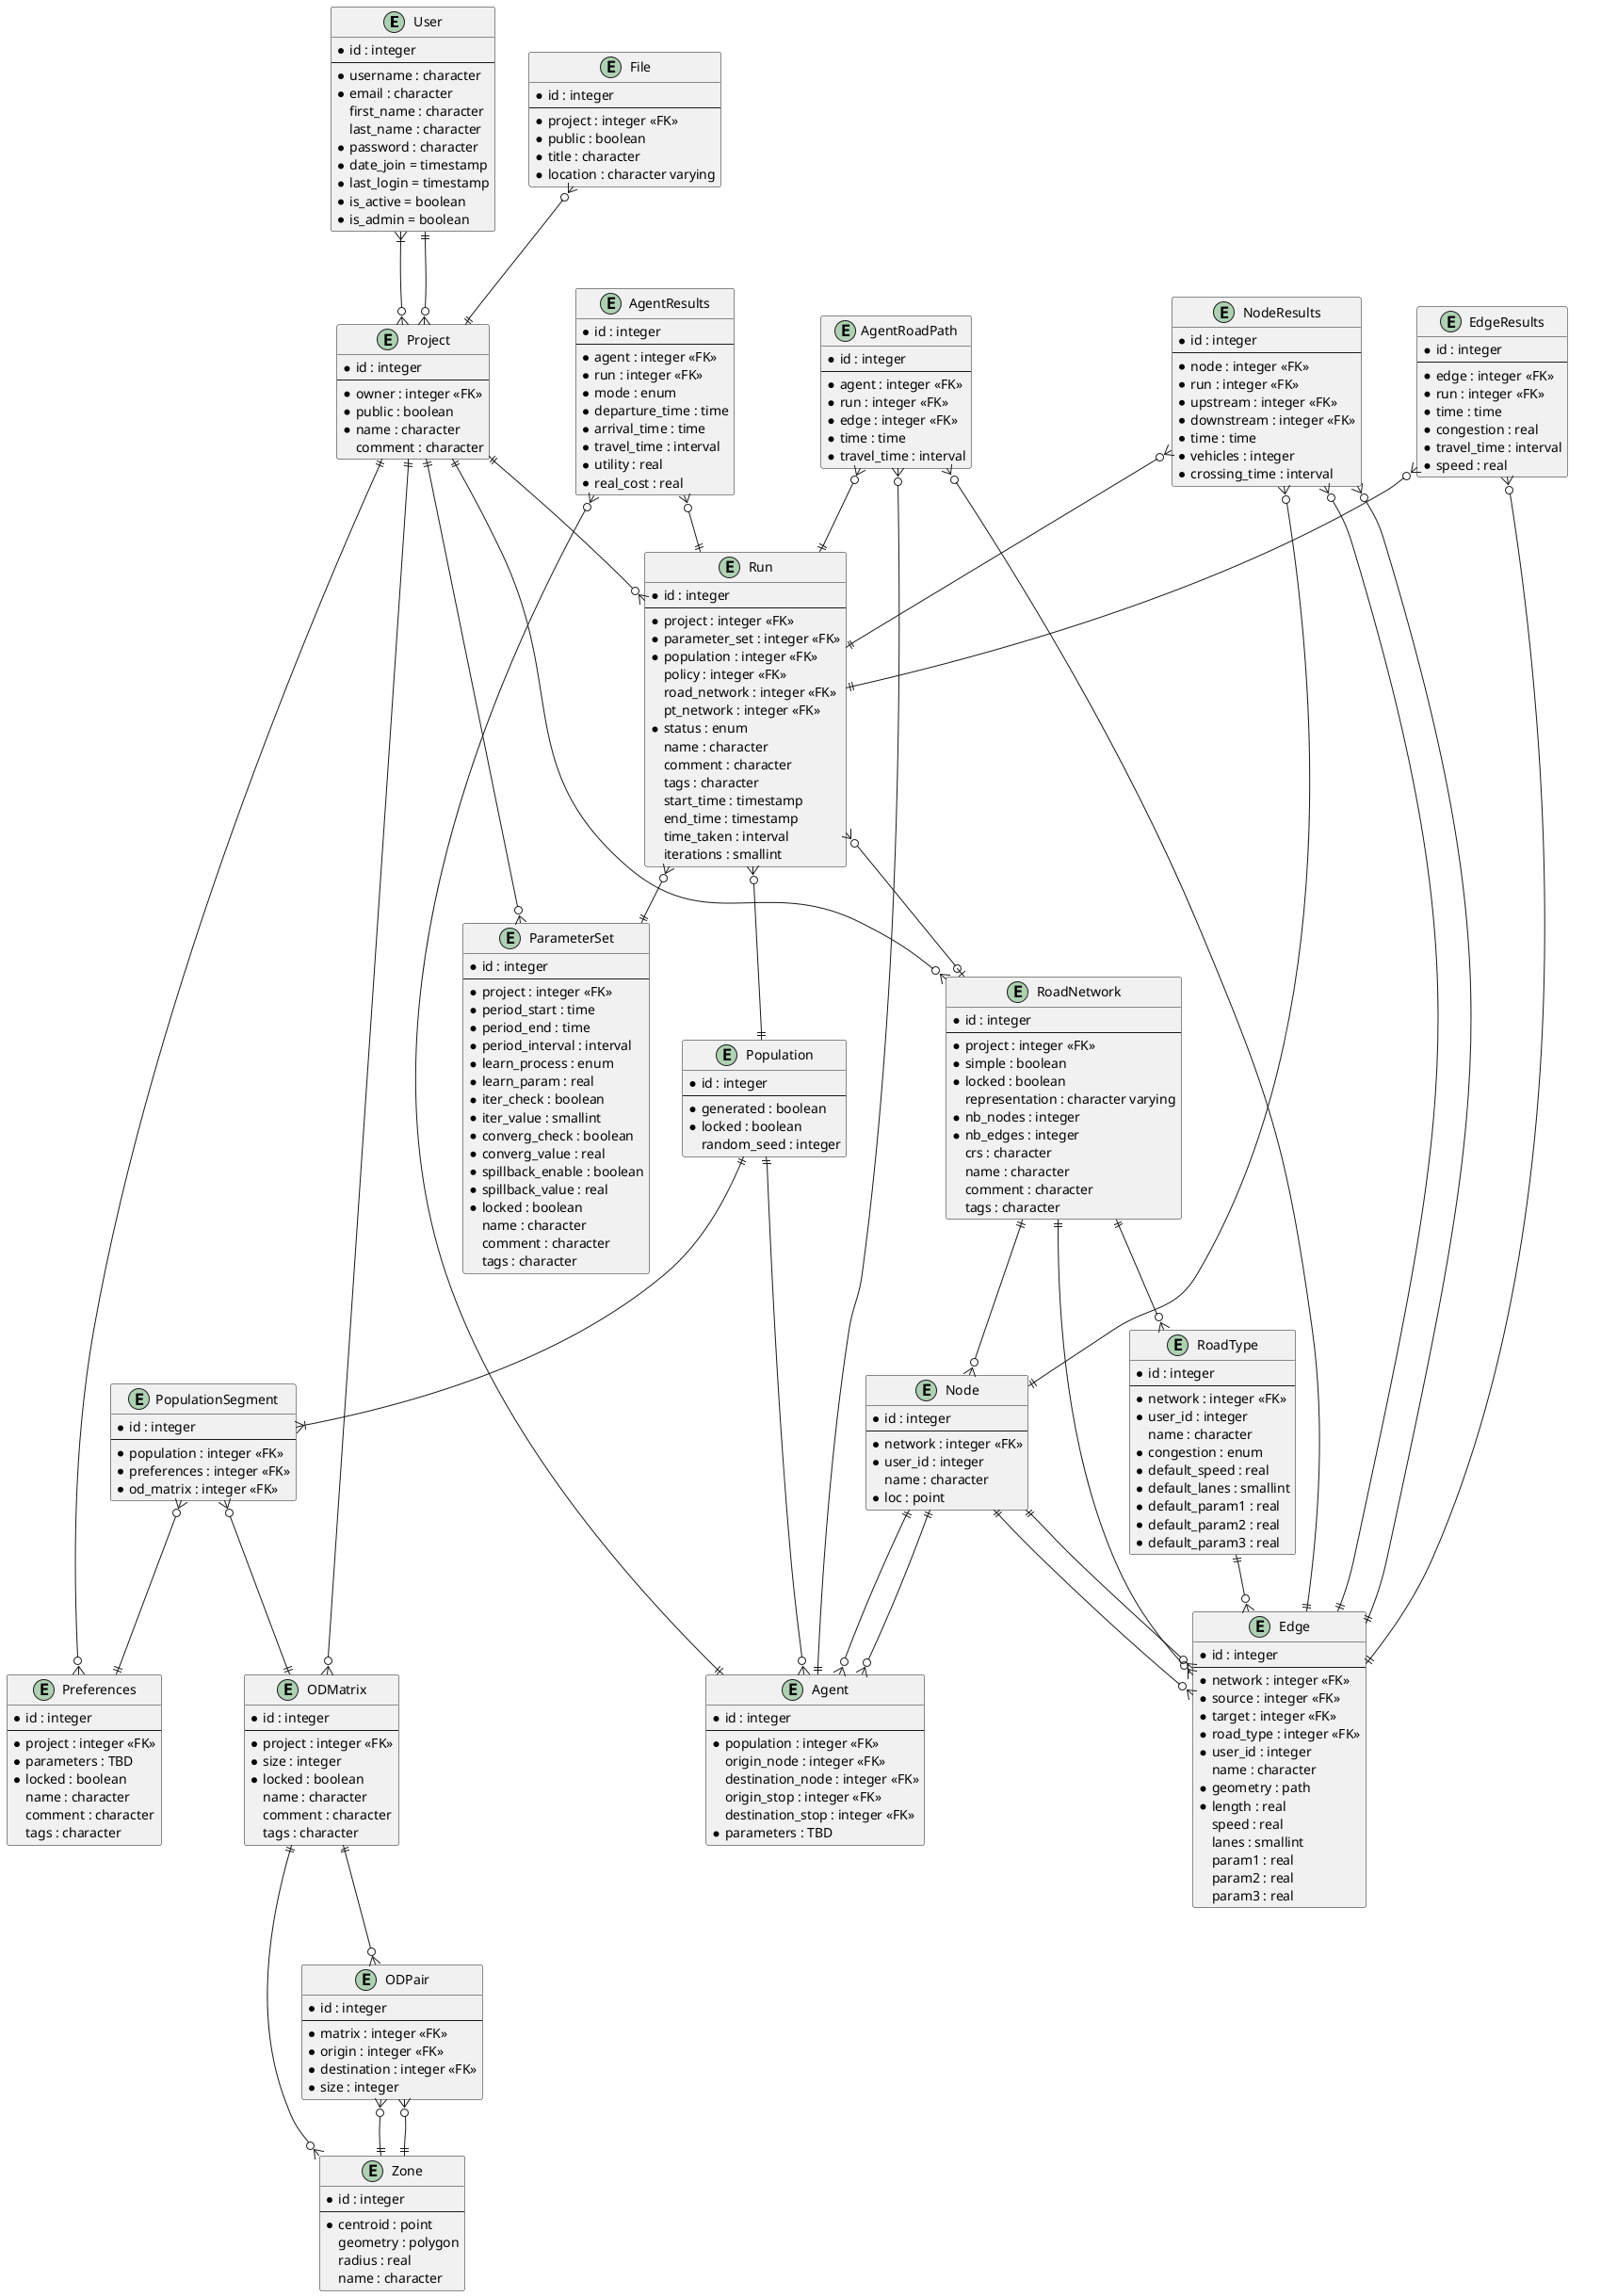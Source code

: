 @startuml

entity "User" as user {
  *id : integer
  --
  *username : character
  *email : character
  first_name : character
  last_name : character
  *password : character
  *date_join = timestamp
  *last_login = timestamp
  *is_active = boolean
  *is_admin = boolean
}

entity "Project" as proj {
  *id : integer
  --
  *owner : integer <<FK>>
  *public : boolean
  *name : character
  comment : character
}

entity "File" as file {
  *id : integer
  --
  *project : integer <<FK>>
  *public : boolean
  *title : character
  *location : character varying
}

entity "Run" as run {
  *id : integer
  --
  *project : integer <<FK>>
  *parameter_set : integer <<FK>>
  *population : integer <<FK>>
  policy : integer <<FK>>
  road_network : integer <<FK>>
  pt_network : integer <<FK>>
  *status : enum
  name : character
  comment : character
  tags : character
  start_time : timestamp
  end_time : timestamp
  time_taken : interval
  iterations : smallint
}

entity "ParameterSet" as param {
  *id : integer
  --
  *project : integer <<FK>>
  *period_start : time
  *period_end : time
  *period_interval : interval
  *learn_process : enum
  *learn_param : real
  *iter_check : boolean
  *iter_value : smallint
  *converg_check : boolean
  *converg_value : real
  *spillback_enable : boolean
  *spillback_value : real
  *locked : boolean
  name : character
  comment : character
  tags : character
}

entity "Preferences" as pref {
  *id : integer
  --
  *project : integer <<FK>>
  *parameters : TBD
  *locked : boolean
  name : character
  comment : character
  tags : character
}

entity "ODMatrix" as od_matrix {
  *id : integer
  --
  *project : integer <<FK>>
  *size : integer
  *locked : boolean
  name : character
  comment : character
  tags : character
}

entity "Zone" as zone {
  *id : integer
  --
  *centroid : point
  geometry : polygon
  radius : real
  name : character
}

entity "ODPair" as od_pair {
  *id : integer
  --
  *matrix : integer <<FK>>
  *origin : integer <<FK>>
  *destination : integer <<FK>>
  *size : integer
}

entity "Population" as pop {
  *id : integer
  --
  *generated : boolean
  *locked : boolean
  random_seed : integer
}

entity "PopulationSegment" as pop_seg {
  *id : integer
  --
  *population : integer <<FK>>
  *preferences : integer <<FK>>
  *od_matrix : integer <<FK>>
}

entity "Agent" as agent {
  *id : integer
  --
  *population : integer <<FK>>
  origin_node : integer <<FK>>
  destination_node : integer <<FK>>
  origin_stop : integer <<FK>>
  destination_stop : integer <<FK>>
  *parameters : TBD
}

entity "AgentResults" as a_res {
  *id : integer
  --
  *agent : integer <<FK>>
  *run : integer <<FK>>
  *mode : enum
  *departure_time : time
  *arrival_time : time
  *travel_time : interval
  *utility : real
  *real_cost : real
}

entity "AgentRoadPath" as a_path {
  *id : integer
  --
  *agent : integer <<FK>>
  *run : integer <<FK>>
  *edge : integer <<FK>>
  *time : time
  *travel_time : interval
}

entity "RoadNetwork" as net {
  *id : integer
  --
  *project : integer <<FK>>
  *simple : boolean
  *locked : boolean
  representation : character varying
  *nb_nodes : integer
  *nb_edges : integer
  crs : character
  name : character
  comment : character
  tags : character
}

entity "Node" as node {
  *id : integer
  --
  *network : integer <<FK>>
  *user_id : integer
  name : character
  *loc : point
}

entity "NodeResults" as n_res {
  *id : integer
  --
  *node : integer <<FK>>
  *run : integer <<FK>>
  *upstream : integer <<FK>>
  *downstream : integer <<FK>>
  *time : time
  *vehicles : integer
  *crossing_time : interval
}

entity "RoadType" as road_type {
  *id : integer
  --
  *network : integer <<FK>>
  *user_id : integer
  name : character
  *congestion : enum
  *default_speed : real
  *default_lanes : smallint
  *default_param1 : real
  *default_param2 : real
  *default_param3 : real
}

entity "Edge" as edge {
  *id : integer
  --
  *network : integer <<FK>>
  *source : integer <<FK>>
  *target : integer <<FK>>
  *road_type : integer <<FK>>
  *user_id : integer
  name : character
  *geometry : path
  *length : real
  speed : real
  lanes : smallint
  param1 : real
  param2 : real
  param3 : real
}

entity "EdgeResults" as e_res {
  *id : integer
  --
  *edge : integer <<FK>>
  *run : integer <<FK>>
  *time : time
  *congestion : real
  *travel_time : interval
  *speed : real
}

user }|--o{ proj
user ||--o{ proj
file }o--|| proj
proj ||--o{ run
proj ||--o{ net
proj ||--o{ param
proj ||--o{ pref
proj ||--o{ od_matrix
run }o--o| net
run }o--|| param
run }o--|| pop
pop ||--|{ pop_seg
pop_seg }o--|| od_matrix
pop_seg }o--|| pref
od_matrix ||--o{ od_pair
od_matrix ||--o{ zone
od_pair }o--|| zone
od_pair }o--|| zone
pop ||--o{ agent
node ||--o{ agent
node ||--o{ agent
a_res }o--|| agent
a_res }o--|| run
a_path }o--|| agent
a_path }o--|| run
a_path }o--|| edge
net ||--o{ edge
net ||--o{ road_type
road_type ||--o{ edge
net ||--o{ node
node ||--o{ edge
node ||--o{ edge
n_res }o--|| node
n_res }o--|| run
n_res }o--|| edge
n_res }o--|| edge
e_res }o--|| edge
e_res }o--|| run

@enduml
